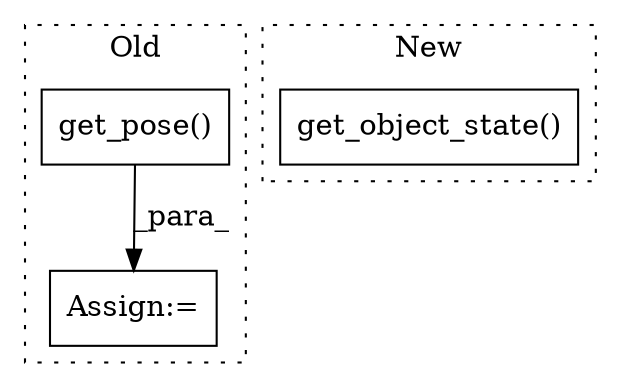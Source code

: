 digraph G {
subgraph cluster0 {
1 [label="get_pose()" a="75" s="15085,15111" l="17,1" shape="box"];
3 [label="Assign:=" a="68" s="15072" l="3" shape="box"];
label = "Old";
style="dotted";
}
subgraph cluster1 {
2 [label="get_object_state()" a="75" s="14939" l="23" shape="box"];
label = "New";
style="dotted";
}
1 -> 3 [label="_para_"];
}